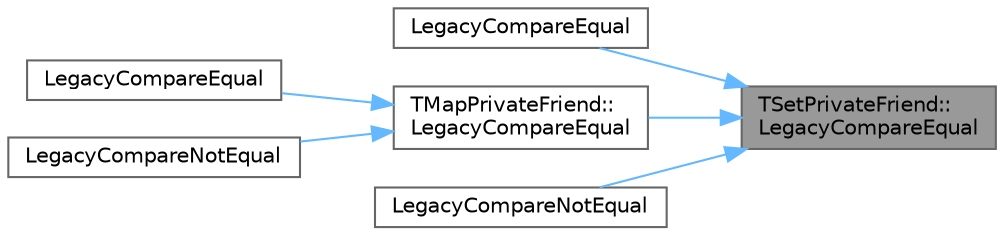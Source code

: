 digraph "TSetPrivateFriend::LegacyCompareEqual"
{
 // INTERACTIVE_SVG=YES
 // LATEX_PDF_SIZE
  bgcolor="transparent";
  edge [fontname=Helvetica,fontsize=10,labelfontname=Helvetica,labelfontsize=10];
  node [fontname=Helvetica,fontsize=10,shape=box,height=0.2,width=0.4];
  rankdir="RL";
  Node1 [id="Node000001",label="TSetPrivateFriend::\lLegacyCompareEqual",height=0.2,width=0.4,color="gray40", fillcolor="grey60", style="filled", fontcolor="black",tooltip=" "];
  Node1 -> Node2 [id="edge1_Node000001_Node000002",dir="back",color="steelblue1",style="solid",tooltip=" "];
  Node2 [id="Node000002",label="LegacyCompareEqual",height=0.2,width=0.4,color="grey40", fillcolor="white", style="filled",URL="$d4/d45/Set_8h.html#a1b957c0bfdb259560e5ca5187ee66a42",tooltip=" "];
  Node1 -> Node3 [id="edge2_Node000001_Node000003",dir="back",color="steelblue1",style="solid",tooltip=" "];
  Node3 [id="Node000003",label="TMapPrivateFriend::\lLegacyCompareEqual",height=0.2,width=0.4,color="grey40", fillcolor="white", style="filled",URL="$d3/d16/structTMapPrivateFriend.html#ab3d1d8e3ccbdb4a6883154ed6ca2c9d4",tooltip=" "];
  Node3 -> Node4 [id="edge3_Node000003_Node000004",dir="back",color="steelblue1",style="solid",tooltip=" "];
  Node4 [id="Node000004",label="LegacyCompareEqual",height=0.2,width=0.4,color="grey40", fillcolor="white", style="filled",URL="$df/d79/Map_8h.html#ad7597ad6525abce9c9d3cba7fd4dc6ad",tooltip=" "];
  Node3 -> Node5 [id="edge4_Node000003_Node000005",dir="back",color="steelblue1",style="solid",tooltip=" "];
  Node5 [id="Node000005",label="LegacyCompareNotEqual",height=0.2,width=0.4,color="grey40", fillcolor="white", style="filled",URL="$df/d79/Map_8h.html#a681f5e1ddf22843b5e156a21183aec2d",tooltip=" "];
  Node1 -> Node6 [id="edge5_Node000001_Node000006",dir="back",color="steelblue1",style="solid",tooltip=" "];
  Node6 [id="Node000006",label="LegacyCompareNotEqual",height=0.2,width=0.4,color="grey40", fillcolor="white", style="filled",URL="$d4/d45/Set_8h.html#acecb52c294ed2dbc908a8dcf734323c9",tooltip=" "];
}
